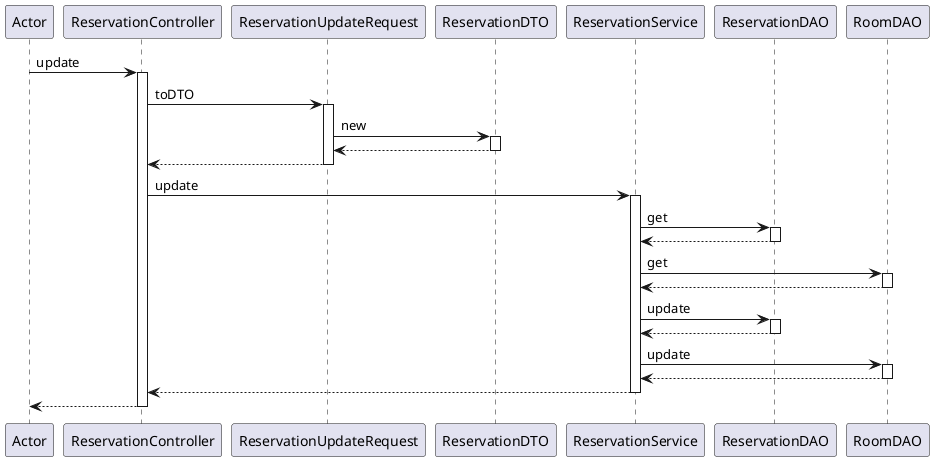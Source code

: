 @startuml
participant Actor
Actor -> ReservationController : update
activate ReservationController
ReservationController -> ReservationUpdateRequest : toDTO
activate ReservationUpdateRequest
ReservationUpdateRequest -> ReservationDTO : new
activate ReservationDTO
ReservationDTO --> ReservationUpdateRequest
deactivate ReservationDTO
ReservationUpdateRequest --> ReservationController
deactivate ReservationUpdateRequest
ReservationController -> ReservationService : update
activate ReservationService
ReservationService -> ReservationDAO : get
activate ReservationDAO
ReservationDAO --> ReservationService
deactivate ReservationDAO
ReservationService -> RoomDAO : get
activate RoomDAO
RoomDAO --> ReservationService
deactivate RoomDAO
ReservationService -> ReservationDAO : update
activate ReservationDAO
ReservationDAO --> ReservationService
deactivate ReservationDAO
ReservationService -> RoomDAO : update
activate RoomDAO
RoomDAO --> ReservationService
deactivate RoomDAO
ReservationService --> ReservationController
deactivate ReservationService
return
@enduml